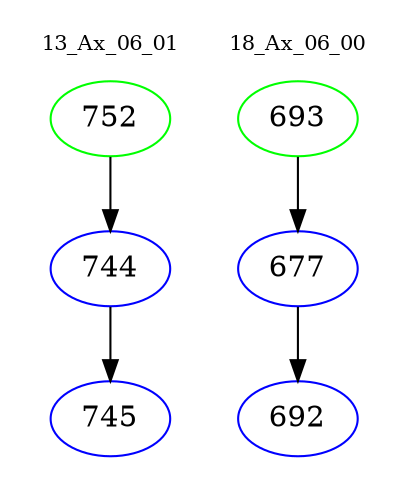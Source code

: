 digraph{
subgraph cluster_0 {
color = white
label = "13_Ax_06_01";
fontsize=10;
T0_752 [label="752", color="green"]
T0_752 -> T0_744 [color="black"]
T0_744 [label="744", color="blue"]
T0_744 -> T0_745 [color="black"]
T0_745 [label="745", color="blue"]
}
subgraph cluster_1 {
color = white
label = "18_Ax_06_00";
fontsize=10;
T1_693 [label="693", color="green"]
T1_693 -> T1_677 [color="black"]
T1_677 [label="677", color="blue"]
T1_677 -> T1_692 [color="black"]
T1_692 [label="692", color="blue"]
}
}
